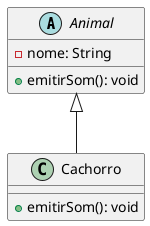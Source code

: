 @startuml
abstract class Animal {
    -nome: String 
    +emitirSom(): void
}

class Cachorro extends Animal{
     +emitirSom(): void
}



@enduml
